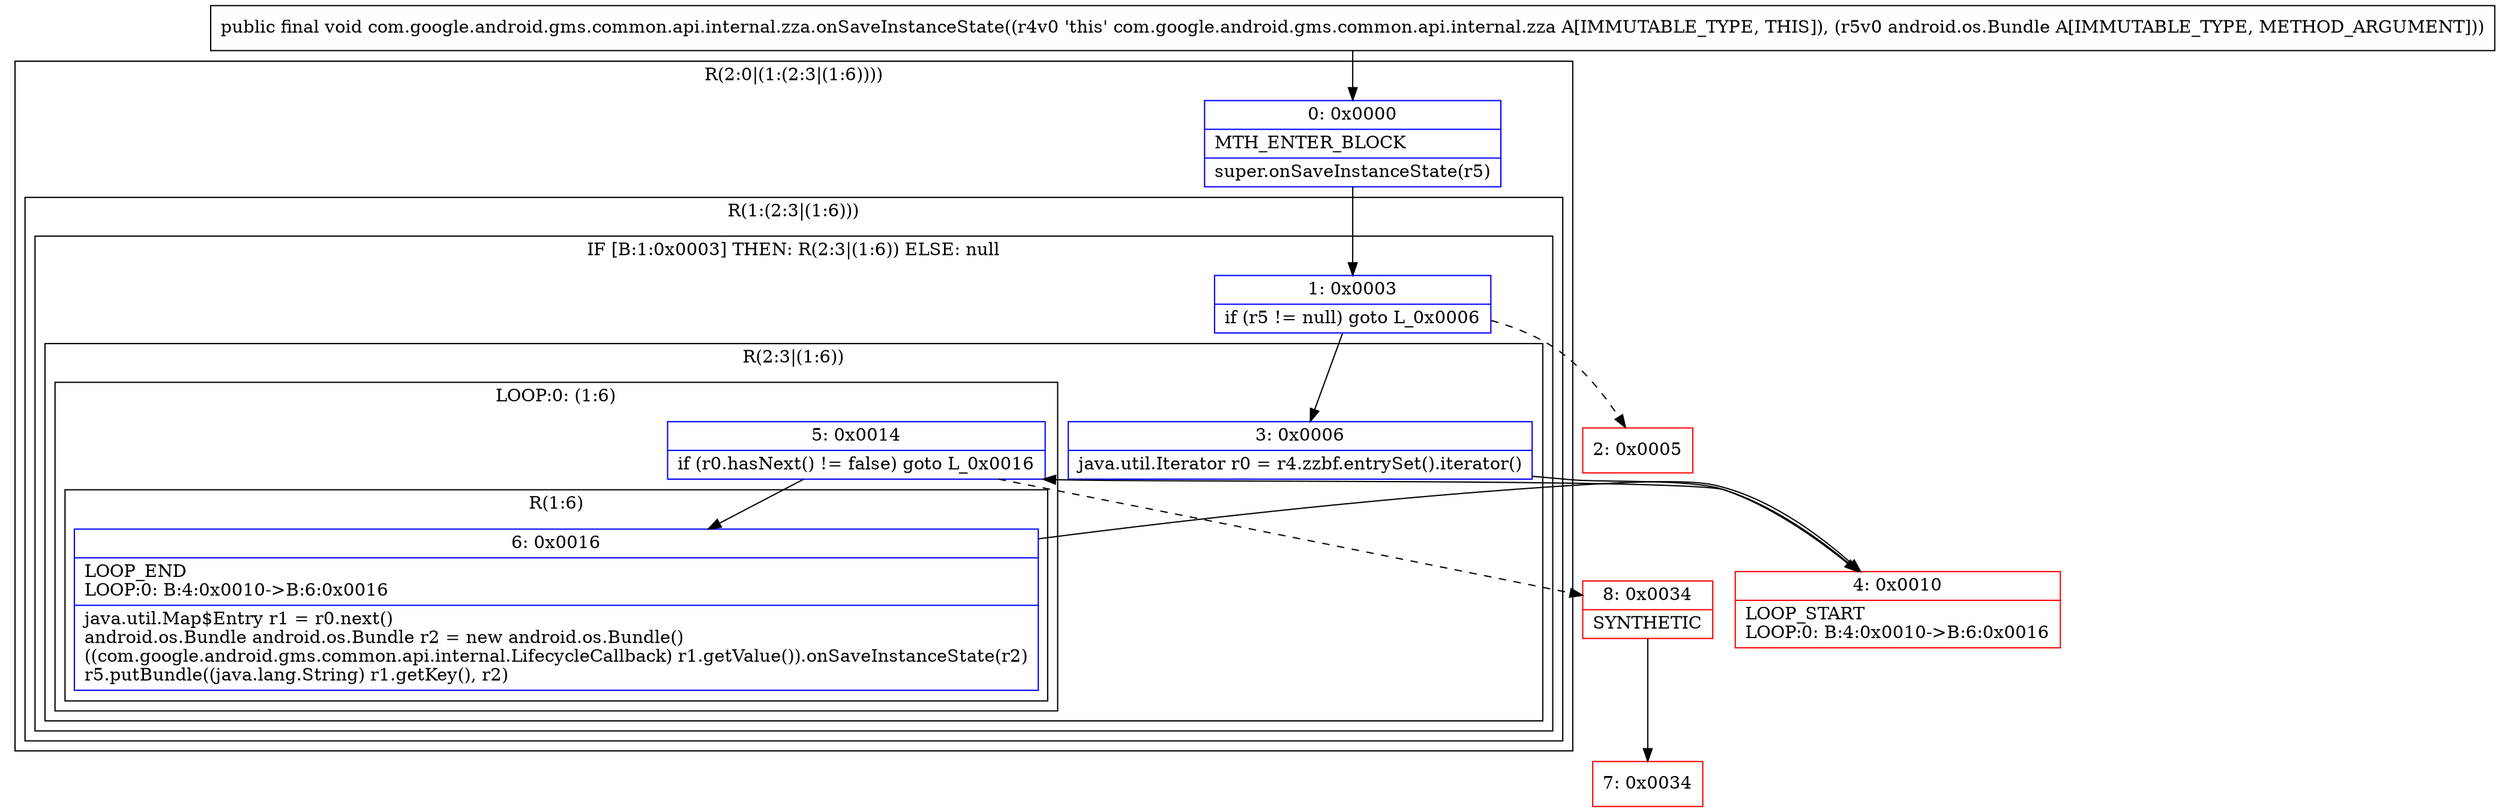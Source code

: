digraph "CFG forcom.google.android.gms.common.api.internal.zza.onSaveInstanceState(Landroid\/os\/Bundle;)V" {
subgraph cluster_Region_179536327 {
label = "R(2:0|(1:(2:3|(1:6))))";
node [shape=record,color=blue];
Node_0 [shape=record,label="{0\:\ 0x0000|MTH_ENTER_BLOCK\l|super.onSaveInstanceState(r5)\l}"];
subgraph cluster_Region_2038080615 {
label = "R(1:(2:3|(1:6)))";
node [shape=record,color=blue];
subgraph cluster_IfRegion_1368990619 {
label = "IF [B:1:0x0003] THEN: R(2:3|(1:6)) ELSE: null";
node [shape=record,color=blue];
Node_1 [shape=record,label="{1\:\ 0x0003|if (r5 != null) goto L_0x0006\l}"];
subgraph cluster_Region_1003033011 {
label = "R(2:3|(1:6))";
node [shape=record,color=blue];
Node_3 [shape=record,label="{3\:\ 0x0006|java.util.Iterator r0 = r4.zzbf.entrySet().iterator()\l}"];
subgraph cluster_LoopRegion_769790644 {
label = "LOOP:0: (1:6)";
node [shape=record,color=blue];
Node_5 [shape=record,label="{5\:\ 0x0014|if (r0.hasNext() != false) goto L_0x0016\l}"];
subgraph cluster_Region_1000286988 {
label = "R(1:6)";
node [shape=record,color=blue];
Node_6 [shape=record,label="{6\:\ 0x0016|LOOP_END\lLOOP:0: B:4:0x0010\-\>B:6:0x0016\l|java.util.Map$Entry r1 = r0.next()\landroid.os.Bundle android.os.Bundle r2 = new android.os.Bundle()\l((com.google.android.gms.common.api.internal.LifecycleCallback) r1.getValue()).onSaveInstanceState(r2)\lr5.putBundle((java.lang.String) r1.getKey(), r2)\l}"];
}
}
}
}
}
}
Node_2 [shape=record,color=red,label="{2\:\ 0x0005}"];
Node_4 [shape=record,color=red,label="{4\:\ 0x0010|LOOP_START\lLOOP:0: B:4:0x0010\-\>B:6:0x0016\l}"];
Node_7 [shape=record,color=red,label="{7\:\ 0x0034}"];
Node_8 [shape=record,color=red,label="{8\:\ 0x0034|SYNTHETIC\l}"];
MethodNode[shape=record,label="{public final void com.google.android.gms.common.api.internal.zza.onSaveInstanceState((r4v0 'this' com.google.android.gms.common.api.internal.zza A[IMMUTABLE_TYPE, THIS]), (r5v0 android.os.Bundle A[IMMUTABLE_TYPE, METHOD_ARGUMENT])) }"];
MethodNode -> Node_0;
Node_0 -> Node_1;
Node_1 -> Node_2[style=dashed];
Node_1 -> Node_3;
Node_3 -> Node_4;
Node_5 -> Node_6;
Node_5 -> Node_8[style=dashed];
Node_6 -> Node_4;
Node_4 -> Node_5;
Node_8 -> Node_7;
}

